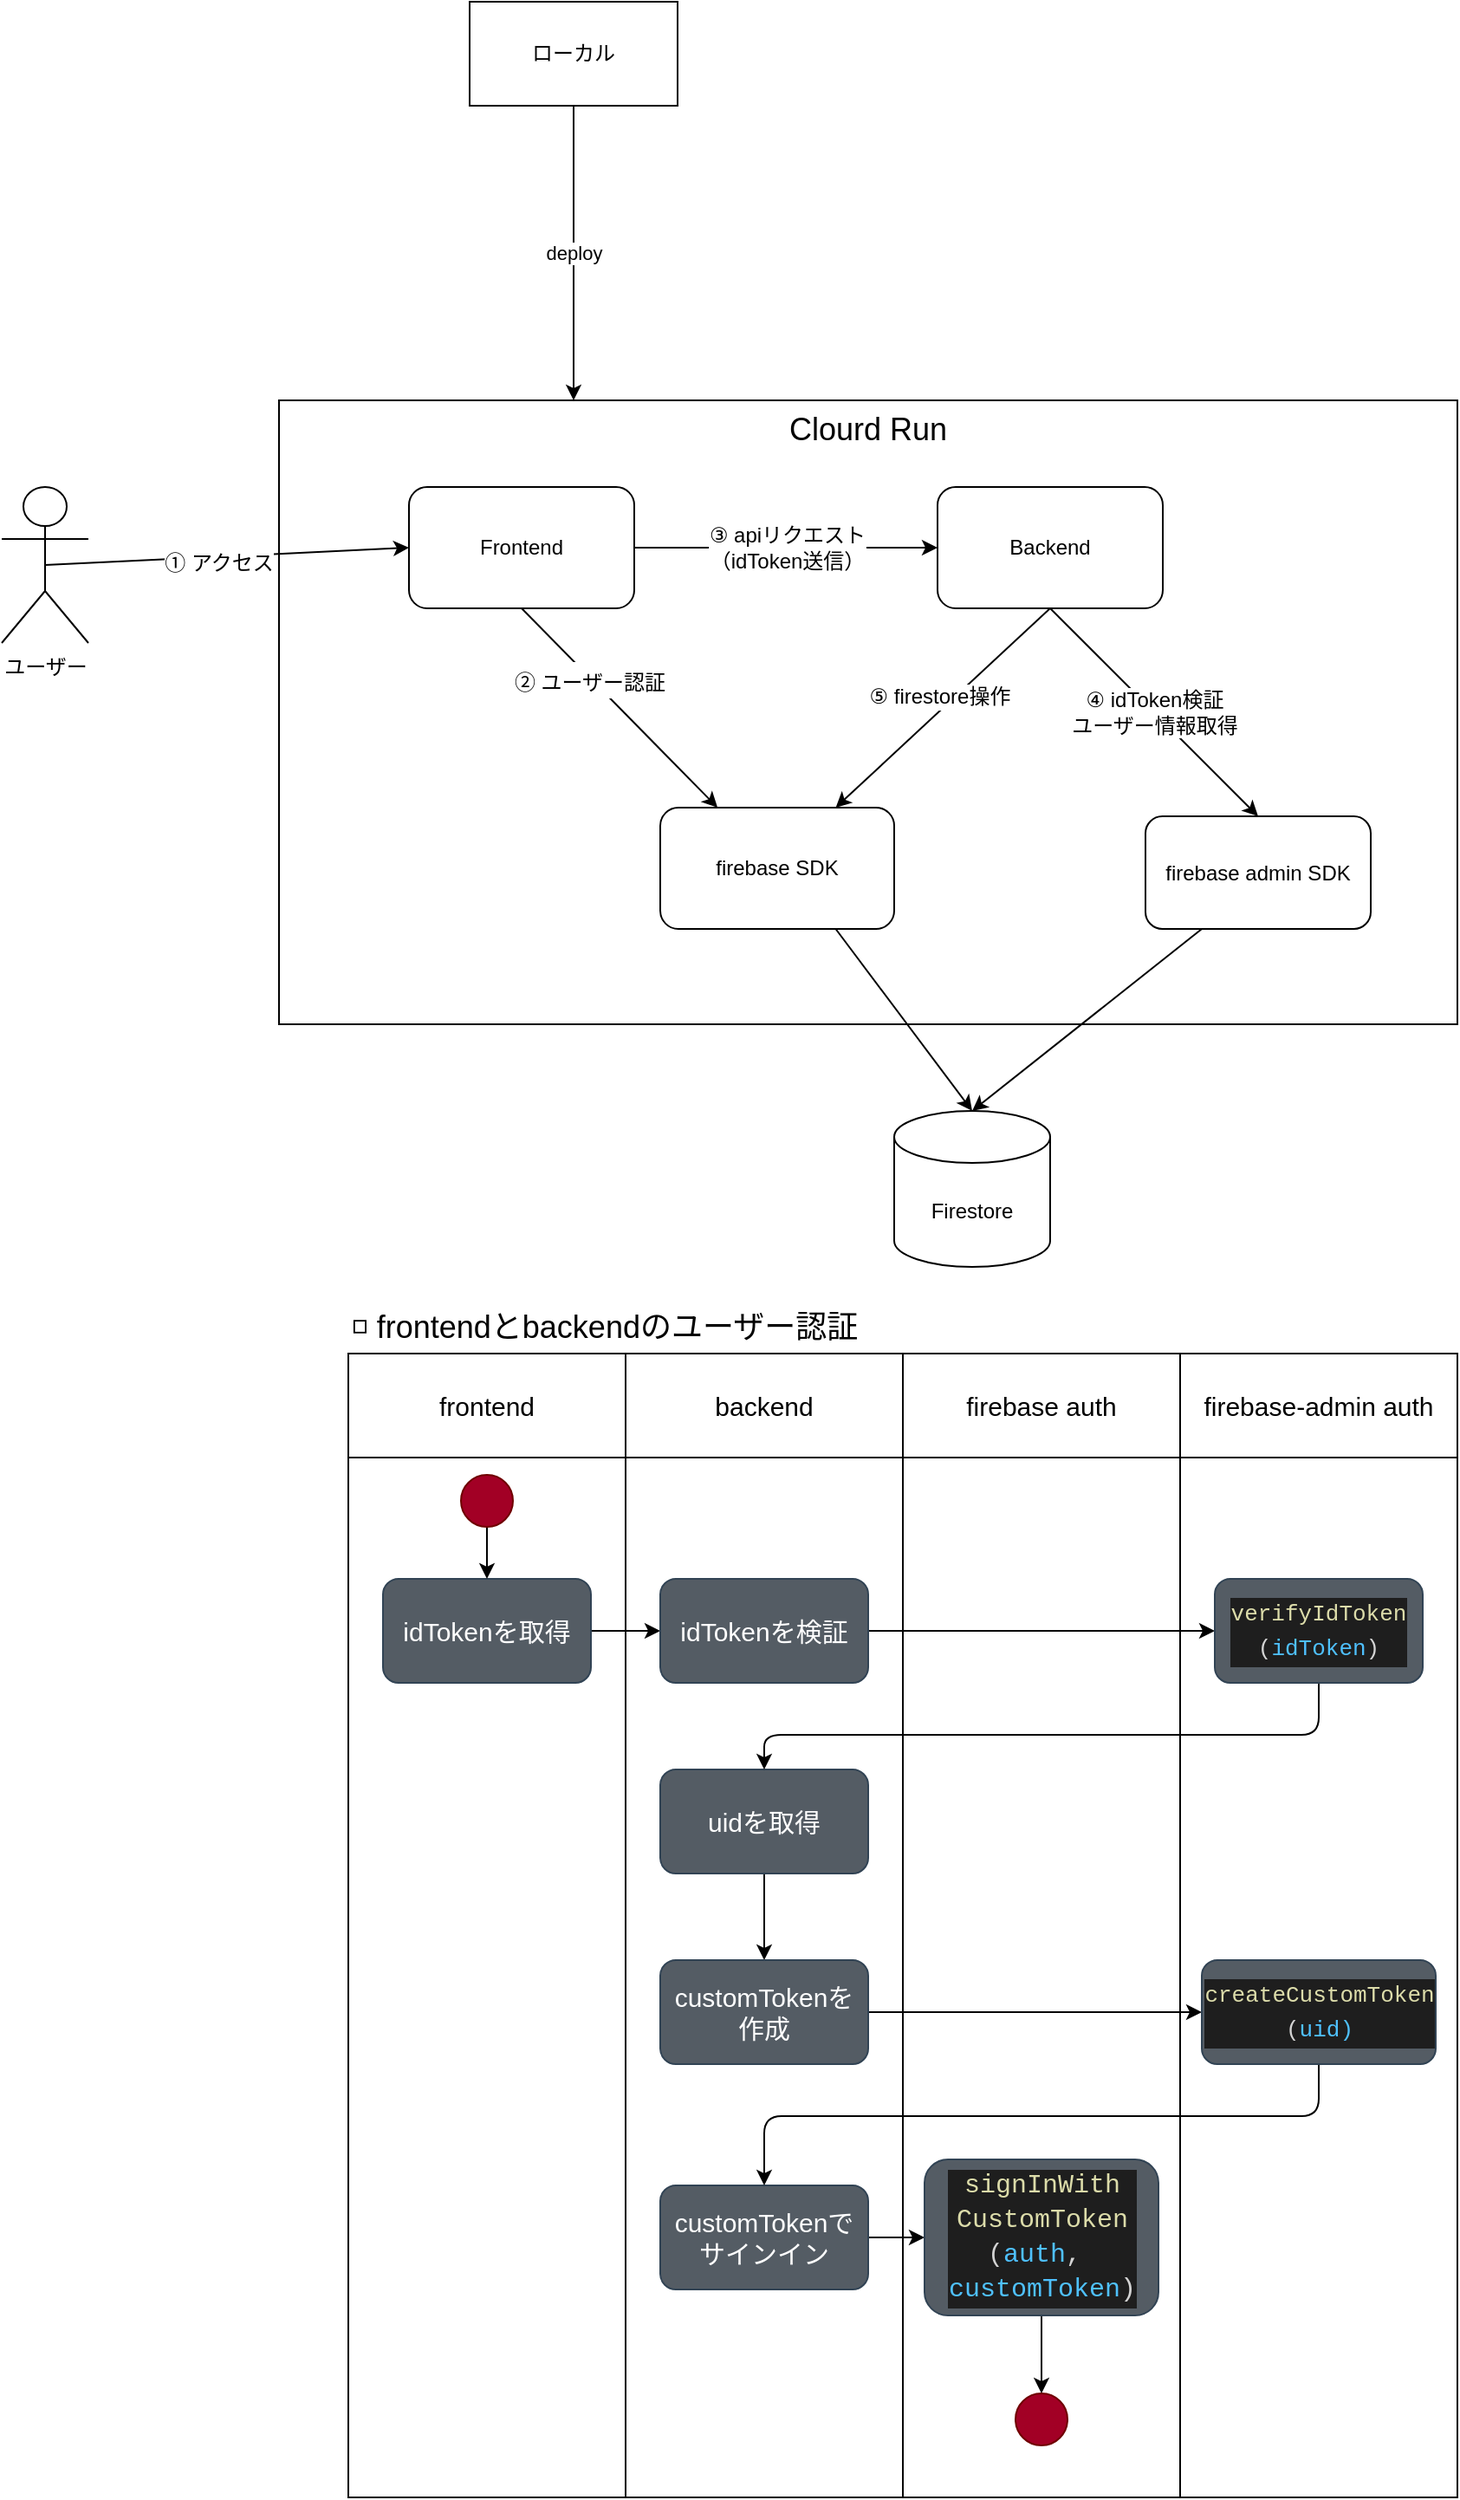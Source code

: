 <mxfile>
    <diagram id="z8kBm7TspygcvmiUF80F" name="ページ1">
        <mxGraphModel dx="1810" dy="908" grid="1" gridSize="10" guides="1" tooltips="1" connect="1" arrows="1" fold="1" page="1" pageScale="1" pageWidth="827" pageHeight="1169" math="0" shadow="0">
            <root>
                <mxCell id="0"/>
                <mxCell id="1" parent="0"/>
                <mxCell id="2" value="&lt;font style=&quot;font-size: 18px;&quot;&gt;Clourd Run&lt;/font&gt;" style="rounded=0;whiteSpace=wrap;html=1;horizontal=1;verticalAlign=top;" vertex="1" parent="1">
                    <mxGeometry x="130" y="380" width="680" height="360" as="geometry"/>
                </mxCell>
                <mxCell id="3" value="ローカル" style="rounded=0;whiteSpace=wrap;html=1;" vertex="1" parent="1">
                    <mxGeometry x="240" y="150" width="120" height="60" as="geometry"/>
                </mxCell>
                <mxCell id="4" value="" style="endArrow=classic;html=1;exitX=0.5;exitY=1;exitDx=0;exitDy=0;entryX=0.25;entryY=0;entryDx=0;entryDy=0;" edge="1" parent="1" source="3" target="2">
                    <mxGeometry relative="1" as="geometry">
                        <mxPoint x="405" y="300" as="sourcePoint"/>
                        <mxPoint x="395" y="400" as="targetPoint"/>
                    </mxGeometry>
                </mxCell>
                <mxCell id="5" value="deploy" style="edgeLabel;resizable=0;html=1;align=center;verticalAlign=middle;" connectable="0" vertex="1" parent="4">
                    <mxGeometry relative="1" as="geometry"/>
                </mxCell>
                <mxCell id="6" style="edgeStyle=none;html=1;exitX=0.5;exitY=0.5;exitDx=0;exitDy=0;exitPerimeter=0;entryX=0;entryY=0.5;entryDx=0;entryDy=0;" edge="1" parent="1" source="8" target="18">
                    <mxGeometry relative="1" as="geometry">
                        <mxPoint x="250" y="505" as="targetPoint"/>
                    </mxGeometry>
                </mxCell>
                <mxCell id="7" value="① アクセス" style="edgeLabel;html=1;align=center;verticalAlign=middle;resizable=0;points=[];fontSize=12;" vertex="1" connectable="0" parent="6">
                    <mxGeometry x="-0.054" y="-3" relative="1" as="geometry">
                        <mxPoint as="offset"/>
                    </mxGeometry>
                </mxCell>
                <mxCell id="8" value="ユーザー" style="shape=umlActor;verticalLabelPosition=bottom;verticalAlign=top;html=1;" vertex="1" parent="1">
                    <mxGeometry x="-30" y="430" width="50" height="90" as="geometry"/>
                </mxCell>
                <mxCell id="9" value="④ idToken検証&lt;br&gt;ユーザー情報取得" style="edgeStyle=none;html=1;exitX=0.5;exitY=1;exitDx=0;exitDy=0;entryX=0.5;entryY=0;entryDx=0;entryDy=0;fontSize=12;" edge="1" parent="1" source="12" target="20">
                    <mxGeometry relative="1" as="geometry"/>
                </mxCell>
                <mxCell id="10" style="edgeStyle=none;html=1;exitX=0.5;exitY=1;exitDx=0;exitDy=0;entryX=0.75;entryY=0;entryDx=0;entryDy=0;fontSize=12;" edge="1" parent="1" source="12" target="21">
                    <mxGeometry relative="1" as="geometry"/>
                </mxCell>
                <mxCell id="11" value="⑤ firestore操作" style="edgeLabel;html=1;align=center;verticalAlign=middle;resizable=0;points=[];fontSize=12;" vertex="1" connectable="0" parent="10">
                    <mxGeometry x="-0.269" y="2" relative="1" as="geometry">
                        <mxPoint x="-21" y="7" as="offset"/>
                    </mxGeometry>
                </mxCell>
                <mxCell id="12" value="Backend" style="rounded=1;whiteSpace=wrap;html=1;" vertex="1" parent="1">
                    <mxGeometry x="510" y="430" width="130" height="70" as="geometry"/>
                </mxCell>
                <mxCell id="13" value="" style="endArrow=classic;html=1;entryX=0.5;entryY=0;entryDx=0;entryDy=0;entryPerimeter=0;exitX=0.75;exitY=1;exitDx=0;exitDy=0;" edge="1" parent="1" source="21" target="14">
                    <mxGeometry width="50" height="50" relative="1" as="geometry">
                        <mxPoint x="460" y="550" as="sourcePoint"/>
                        <mxPoint x="440" y="630" as="targetPoint"/>
                    </mxGeometry>
                </mxCell>
                <mxCell id="14" value="Firestore" style="shape=cylinder3;whiteSpace=wrap;html=1;boundedLbl=1;backgroundOutline=1;size=15;" vertex="1" parent="1">
                    <mxGeometry x="485" y="790" width="90" height="90" as="geometry"/>
                </mxCell>
                <mxCell id="15" style="edgeStyle=none;html=1;exitX=0.5;exitY=1;exitDx=0;exitDy=0;fontSize=18;" edge="1" parent="1" source="18" target="21">
                    <mxGeometry relative="1" as="geometry"/>
                </mxCell>
                <mxCell id="16" value="&lt;font style=&quot;font-size: 12px;&quot;&gt;② ユーザー認証&lt;/font&gt;" style="edgeLabel;html=1;align=center;verticalAlign=middle;resizable=0;points=[];fontSize=18;" vertex="1" connectable="0" parent="15">
                    <mxGeometry x="-0.308" y="-1" relative="1" as="geometry">
                        <mxPoint as="offset"/>
                    </mxGeometry>
                </mxCell>
                <mxCell id="17" value="③ apiリクエスト&lt;br&gt;（idToken送信）" style="edgeStyle=none;html=1;exitX=1;exitY=0.5;exitDx=0;exitDy=0;fontSize=12;" edge="1" parent="1" source="18" target="12">
                    <mxGeometry relative="1" as="geometry"/>
                </mxCell>
                <mxCell id="18" value="Frontend" style="rounded=1;whiteSpace=wrap;html=1;" vertex="1" parent="1">
                    <mxGeometry x="205" y="430" width="130" height="70" as="geometry"/>
                </mxCell>
                <mxCell id="19" style="edgeStyle=none;html=1;exitX=0.25;exitY=1;exitDx=0;exitDy=0;entryX=0.5;entryY=0;entryDx=0;entryDy=0;entryPerimeter=0;fontSize=12;" edge="1" parent="1" source="20" target="14">
                    <mxGeometry relative="1" as="geometry"/>
                </mxCell>
                <mxCell id="20" value="firebase admin SDK" style="rounded=1;whiteSpace=wrap;html=1;" vertex="1" parent="1">
                    <mxGeometry x="630" y="620" width="130" height="65" as="geometry"/>
                </mxCell>
                <mxCell id="21" value="firebase SDK" style="rounded=1;whiteSpace=wrap;html=1;" vertex="1" parent="1">
                    <mxGeometry x="350" y="615" width="135" height="70" as="geometry"/>
                </mxCell>
                <mxCell id="22" value="frontend" style="rounded=0;whiteSpace=wrap;html=1;fontSize=15;" vertex="1" parent="1">
                    <mxGeometry x="170" y="930" width="160" height="60" as="geometry"/>
                </mxCell>
                <mxCell id="26" value="firebase-admin auth" style="rounded=0;whiteSpace=wrap;html=1;fontSize=15;" vertex="1" parent="1">
                    <mxGeometry x="650" y="930" width="160" height="60" as="geometry"/>
                </mxCell>
                <mxCell id="27" value="firebase auth" style="rounded=0;whiteSpace=wrap;html=1;fontSize=15;" vertex="1" parent="1">
                    <mxGeometry x="490" y="930" width="160" height="60" as="geometry"/>
                </mxCell>
                <mxCell id="28" value="backend" style="rounded=0;whiteSpace=wrap;html=1;fontSize=15;" vertex="1" parent="1">
                    <mxGeometry x="330" y="930" width="160" height="60" as="geometry"/>
                </mxCell>
                <mxCell id="29" value="" style="rounded=0;whiteSpace=wrap;html=1;" vertex="1" parent="1">
                    <mxGeometry x="170" y="990" width="160" height="600" as="geometry"/>
                </mxCell>
                <mxCell id="30" value="" style="rounded=0;whiteSpace=wrap;html=1;" vertex="1" parent="1">
                    <mxGeometry x="650" y="990" width="160" height="600" as="geometry"/>
                </mxCell>
                <mxCell id="31" value="" style="rounded=0;whiteSpace=wrap;html=1;" vertex="1" parent="1">
                    <mxGeometry x="490" y="990" width="160" height="600" as="geometry"/>
                </mxCell>
                <mxCell id="32" value="" style="rounded=0;whiteSpace=wrap;html=1;" vertex="1" parent="1">
                    <mxGeometry x="330" y="990" width="160" height="600" as="geometry"/>
                </mxCell>
                <mxCell id="42" style="edgeStyle=none;html=1;exitX=1;exitY=0.5;exitDx=0;exitDy=0;entryX=0;entryY=0.5;entryDx=0;entryDy=0;fontSize=15;" edge="1" parent="1" source="35" target="40">
                    <mxGeometry relative="1" as="geometry"/>
                </mxCell>
                <mxCell id="35" value="idTokenを取得" style="rounded=1;whiteSpace=wrap;html=1;fontSize=15;fillColor=#545c64;fontColor=#ffffff;strokeColor=#314354;" vertex="1" parent="1">
                    <mxGeometry x="190" y="1060" width="120" height="60" as="geometry"/>
                </mxCell>
                <mxCell id="39" style="edgeStyle=none;html=1;exitX=0.5;exitY=1;exitDx=0;exitDy=0;fontSize=15;" edge="1" parent="1" source="36" target="35">
                    <mxGeometry relative="1" as="geometry"/>
                </mxCell>
                <mxCell id="36" value="" style="ellipse;whiteSpace=wrap;html=1;aspect=fixed;fontSize=15;fillColor=#a20025;fontColor=#ffffff;strokeColor=#6F0000;" vertex="1" parent="1">
                    <mxGeometry x="235" y="1000" width="30" height="30" as="geometry"/>
                </mxCell>
                <mxCell id="49" style="edgeStyle=none;html=1;exitX=1;exitY=0.5;exitDx=0;exitDy=0;fontSize=15;" edge="1" parent="1" source="40" target="48">
                    <mxGeometry relative="1" as="geometry"/>
                </mxCell>
                <mxCell id="40" value="idTokenを検証" style="rounded=1;whiteSpace=wrap;html=1;fontSize=15;fillColor=#545c64;fontColor=#ffffff;strokeColor=#314354;" vertex="1" parent="1">
                    <mxGeometry x="350" y="1060" width="120" height="60" as="geometry"/>
                </mxCell>
                <mxCell id="46" style="edgeStyle=none;html=1;exitX=0.5;exitY=1;exitDx=0;exitDy=0;entryX=0.5;entryY=0;entryDx=0;entryDy=0;fontSize=15;" edge="1" parent="1" source="43" target="45">
                    <mxGeometry relative="1" as="geometry"/>
                </mxCell>
                <mxCell id="43" value="uidを取得&lt;span style=&quot;color: rgba(0, 0, 0, 0); font-family: monospace; font-size: 0px; text-align: start;&quot;&gt;%3CmxGraphModel%3E%3Croot%3E%3CmxCell%20id%3D%220%22%2F%3E%3CmxCell%20id%3D%221%22%20parent%3D%220%22%2F%3E%3CmxCell%20id%3D%222%22%20value%3D%22idToken%E3%82%92%E6%A4%9C%E8%A8%BC%22%20style%3D%22rounded%3D1%3BwhiteSpace%3Dwrap%3Bhtml%3D1%3BfontSize%3D15%3BfillColor%3D%23545c64%3BfontColor%3D%23ffffff%3BstrokeColor%3D%23314354%3B%22%20vertex%3D%221%22%20parent%3D%221%22%3E%3CmxGeometry%20x%3D%22260%22%20y%3D%221130%22%20width%3D%22120%22%20height%3D%2260%22%20as%3D%22geometry%22%2F%3E%3C%2FmxCell%3E%3C%2Froot%3E%3C%2FmxGraphModel%3E&lt;/span&gt;" style="rounded=1;whiteSpace=wrap;html=1;fontSize=15;fillColor=#545c64;fontColor=#ffffff;strokeColor=#314354;" vertex="1" parent="1">
                    <mxGeometry x="350" y="1170" width="120" height="60" as="geometry"/>
                </mxCell>
                <mxCell id="51" style="edgeStyle=none;html=1;exitX=1;exitY=0.5;exitDx=0;exitDy=0;entryX=0;entryY=0.5;entryDx=0;entryDy=0;fontSize=15;" edge="1" parent="1" source="45">
                    <mxGeometry relative="1" as="geometry">
                        <mxPoint x="662.5" y="1310" as="targetPoint"/>
                    </mxGeometry>
                </mxCell>
                <mxCell id="45" value="customTokenを作成" style="rounded=1;whiteSpace=wrap;html=1;fontSize=15;fillColor=#545c64;fontColor=#ffffff;strokeColor=#314354;" vertex="1" parent="1">
                    <mxGeometry x="350" y="1280" width="120" height="60" as="geometry"/>
                </mxCell>
                <mxCell id="50" style="edgeStyle=none;html=1;exitX=0.5;exitY=1;exitDx=0;exitDy=0;entryX=0.5;entryY=0;entryDx=0;entryDy=0;fontSize=15;" edge="1" parent="1" source="48" target="43">
                    <mxGeometry relative="1" as="geometry">
                        <Array as="points">
                            <mxPoint x="730" y="1150"/>
                            <mxPoint x="410" y="1150"/>
                        </Array>
                    </mxGeometry>
                </mxCell>
                <mxCell id="48" value="&lt;div style=&quot;color: rgb(212, 212, 212); background-color: rgb(30, 30, 30); font-family: Menlo, Monaco, &amp;quot;Courier New&amp;quot;, monospace; font-size: 13px; line-height: 20px;&quot;&gt;&lt;span style=&quot;color: #dcdcaa;&quot;&gt;verifyIdToken&lt;br&gt;&lt;/span&gt;(&lt;span style=&quot;color: #4fc1ff;&quot;&gt;idToken&lt;/span&gt;)&lt;/div&gt;" style="rounded=1;whiteSpace=wrap;html=1;fontSize=15;fillColor=#545c64;fontColor=#ffffff;strokeColor=#314354;" vertex="1" parent="1">
                    <mxGeometry x="670" y="1060" width="120" height="60" as="geometry"/>
                </mxCell>
                <mxCell id="58" style="edgeStyle=none;html=1;exitX=1;exitY=0.5;exitDx=0;exitDy=0;fontSize=15;" edge="1" parent="1" source="53" target="57">
                    <mxGeometry relative="1" as="geometry"/>
                </mxCell>
                <mxCell id="53" value="customTokenで&lt;br&gt;サインイン" style="rounded=1;whiteSpace=wrap;html=1;fontSize=15;fillColor=#545c64;fontColor=#ffffff;strokeColor=#314354;" vertex="1" parent="1">
                    <mxGeometry x="350" y="1410" width="120" height="60" as="geometry"/>
                </mxCell>
                <mxCell id="54" style="edgeStyle=none;html=1;exitX=0.5;exitY=1;exitDx=0;exitDy=0;entryX=0.5;entryY=0;entryDx=0;entryDy=0;fontSize=15;" edge="1" parent="1" target="53">
                    <mxGeometry relative="1" as="geometry">
                        <mxPoint x="730" y="1340" as="sourcePoint"/>
                        <mxPoint x="410.0" y="1390" as="targetPoint"/>
                        <Array as="points">
                            <mxPoint x="730" y="1370"/>
                            <mxPoint x="410" y="1370"/>
                        </Array>
                    </mxGeometry>
                </mxCell>
                <mxCell id="56" value="&lt;div style=&quot;color: rgb(212, 212, 212); background-color: rgb(30, 30, 30); font-family: Menlo, Monaco, &amp;quot;Courier New&amp;quot;, monospace; font-size: 13px; line-height: 20px;&quot;&gt;&lt;span style=&quot;color: #dcdcaa;&quot;&gt;createCustomToken&lt;br&gt;&lt;/span&gt;(&lt;span style=&quot;color: #4fc1ff;&quot;&gt;uid)&lt;/span&gt;&lt;/div&gt;" style="rounded=1;whiteSpace=wrap;html=1;fontSize=15;fillColor=#545c64;fontColor=#ffffff;strokeColor=#314354;" vertex="1" parent="1">
                    <mxGeometry x="662.5" y="1280" width="135" height="60" as="geometry"/>
                </mxCell>
                <mxCell id="60" style="edgeStyle=none;html=1;exitX=0.5;exitY=1;exitDx=0;exitDy=0;fontSize=15;" edge="1" parent="1" source="57" target="59">
                    <mxGeometry relative="1" as="geometry"/>
                </mxCell>
                <mxCell id="57" value="&lt;div style=&quot;color: rgb(212, 212, 212); background-color: rgb(30, 30, 30); font-family: Menlo, Monaco, &amp;quot;Courier New&amp;quot;, monospace; font-size: 15px; line-height: 20px;&quot;&gt;&lt;span style=&quot;color: rgb(220, 220, 170); font-size: 15px;&quot;&gt;signInWith&lt;br&gt;CustomToken&lt;br style=&quot;font-size: 15px;&quot;&gt;&lt;/span&gt;(&lt;span style=&quot;color: rgb(79, 193, 255); font-size: 15px;&quot;&gt;auth&lt;/span&gt;,&amp;nbsp;&lt;/div&gt;&lt;div style=&quot;color: rgb(212, 212, 212); background-color: rgb(30, 30, 30); font-family: Menlo, Monaco, &amp;quot;Courier New&amp;quot;, monospace; font-size: 15px; line-height: 20px;&quot;&gt;&lt;span style=&quot;color: rgb(79, 193, 255); font-size: 15px;&quot;&gt;customToken&lt;/span&gt;)&lt;/div&gt;" style="rounded=1;whiteSpace=wrap;html=1;fontSize=15;fillColor=#545c64;fontColor=#ffffff;strokeColor=#314354;" vertex="1" parent="1">
                    <mxGeometry x="502.5" y="1395" width="135" height="90" as="geometry"/>
                </mxCell>
                <mxCell id="59" value="" style="ellipse;whiteSpace=wrap;html=1;aspect=fixed;fontSize=15;fillColor=#a20025;fontColor=#ffffff;strokeColor=#6F0000;" vertex="1" parent="1">
                    <mxGeometry x="555" y="1530" width="30" height="30" as="geometry"/>
                </mxCell>
                <mxCell id="70" value="◽️ frontendとbackendのユーザー認証" style="text;html=1;strokeColor=none;fillColor=none;align=left;verticalAlign=middle;whiteSpace=wrap;rounded=0;fontSize=18;" vertex="1" parent="1">
                    <mxGeometry x="170" y="900" width="480" height="30" as="geometry"/>
                </mxCell>
            </root>
        </mxGraphModel>
    </diagram>
</mxfile>